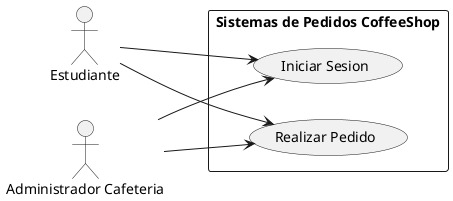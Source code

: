 @startuml casoscoffeshop
left to right direction
actor "Estudiante" as est
actor "Administrador Cafeteria" as admin

rectangle "Sistemas de Pedidos CoffeeShop"{
    usecase "Iniciar Sesion" as UC1
    usecase "Realizar Pedido" as UC2
}

est --> UC1 
est --> UC2
admin --> UC1
admin --> UC2
@enduml